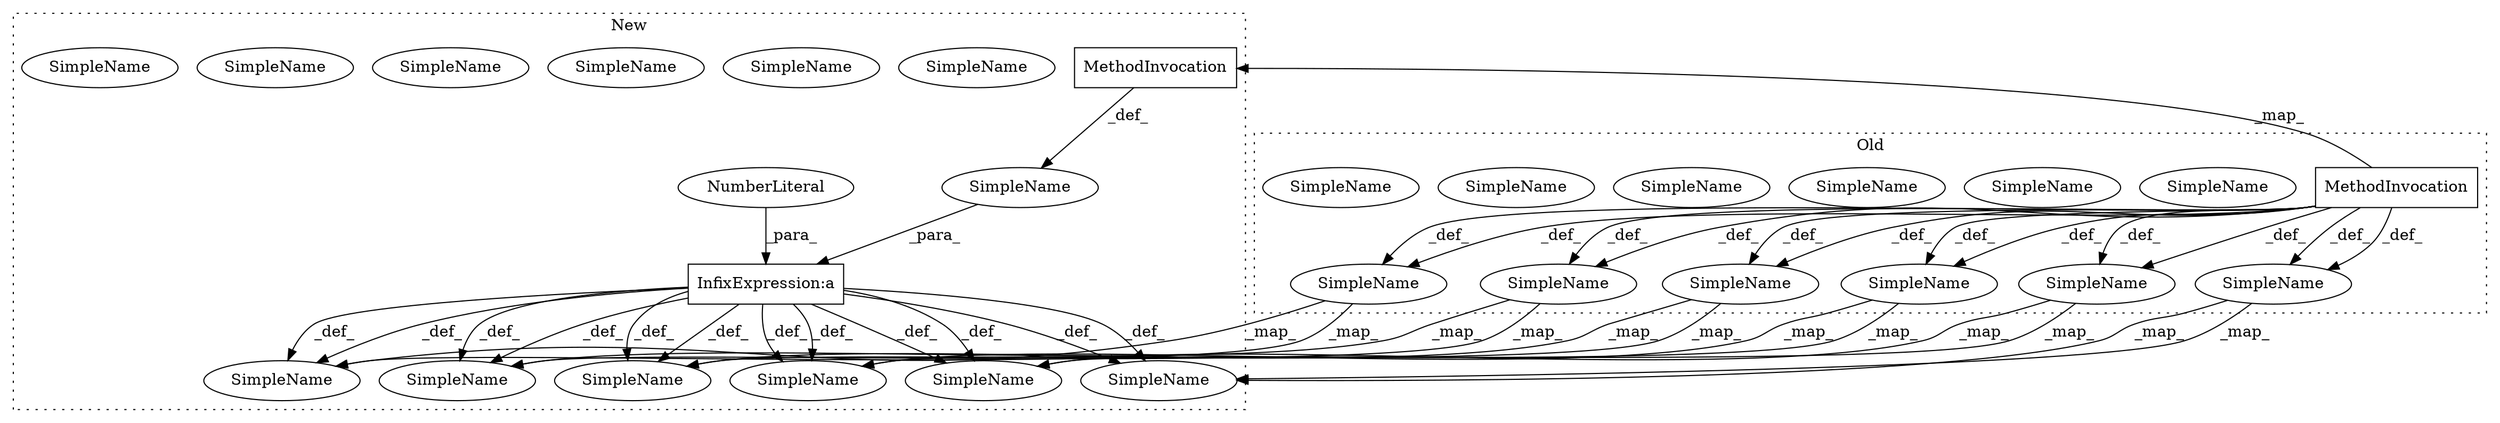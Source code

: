 digraph G {
subgraph cluster0 {
2 [label="MethodInvocation" a="32" s="9137,9179" l="4,1" shape="box"];
5 [label="SimpleName" a="42" s="9920" l="1" shape="ellipse"];
7 [label="SimpleName" a="42" s="9920" l="1" shape="ellipse"];
8 [label="SimpleName" a="42" s="10275" l="15" shape="ellipse"];
12 [label="SimpleName" a="42" s="10336" l="7" shape="ellipse"];
15 [label="SimpleName" a="42" s="10151" l="5" shape="ellipse"];
17 [label="SimpleName" a="42" s="9810" l="9" shape="ellipse"];
19 [label="SimpleName" a="42" s="9810" l="9" shape="ellipse"];
20 [label="SimpleName" a="42" s="10336" l="7" shape="ellipse"];
24 [label="SimpleName" a="42" s="10048" l="15" shape="ellipse"];
25 [label="SimpleName" a="42" s="10048" l="15" shape="ellipse"];
26 [label="SimpleName" a="42" s="10151" l="5" shape="ellipse"];
27 [label="SimpleName" a="42" s="10275" l="15" shape="ellipse"];
label = "Old";
style="dotted";
}
subgraph cluster1 {
1 [label="MethodInvocation" a="32" s="9096,9138" l="4,1" shape="box"];
3 [label="NumberLiteral" a="34" s="9142" l="1" shape="ellipse"];
4 [label="SimpleName" a="42" s="10138" l="5" shape="ellipse"];
6 [label="SimpleName" a="42" s="10138" l="5" shape="ellipse"];
9 [label="SimpleName" a="42" s="10262" l="15" shape="ellipse"];
10 [label="SimpleName" a="42" s="9797" l="9" shape="ellipse"];
11 [label="SimpleName" a="42" s="10035" l="15" shape="ellipse"];
13 [label="SimpleName" a="42" s="9907" l="1" shape="ellipse"];
14 [label="SimpleName" a="42" s="9907" l="1" shape="ellipse"];
16 [label="SimpleName" a="42" s="10035" l="15" shape="ellipse"];
18 [label="SimpleName" a="42" s="9797" l="9" shape="ellipse"];
21 [label="SimpleName" a="42" s="" l="" shape="ellipse"];
22 [label="SimpleName" a="42" s="10323" l="7" shape="ellipse"];
23 [label="SimpleName" a="42" s="10323" l="7" shape="ellipse"];
28 [label="SimpleName" a="42" s="10262" l="15" shape="ellipse"];
29 [label="InfixExpression:a" a="27" s="9139" l="3" shape="box"];
label = "New";
style="dotted";
}
1 -> 21 [label="_def_"];
2 -> 17 [label="_def_"];
2 -> 26 [label="_def_"];
2 -> 8 [label="_def_"];
2 -> 26 [label="_def_"];
2 -> 8 [label="_def_"];
2 -> 17 [label="_def_"];
2 -> 25 [label="_def_"];
2 -> 7 [label="_def_"];
2 -> 20 [label="_def_"];
2 -> 25 [label="_def_"];
2 -> 7 [label="_def_"];
2 -> 20 [label="_def_"];
2 -> 1 [label="_map_"];
3 -> 29 [label="_para_"];
7 -> 14 [label="_map_"];
7 -> 14 [label="_map_"];
8 -> 28 [label="_map_"];
8 -> 28 [label="_map_"];
17 -> 10 [label="_map_"];
17 -> 10 [label="_map_"];
20 -> 22 [label="_map_"];
20 -> 22 [label="_map_"];
21 -> 29 [label="_para_"];
25 -> 16 [label="_map_"];
25 -> 16 [label="_map_"];
26 -> 6 [label="_map_"];
26 -> 6 [label="_map_"];
29 -> 14 [label="_def_"];
29 -> 6 [label="_def_"];
29 -> 28 [label="_def_"];
29 -> 22 [label="_def_"];
29 -> 14 [label="_def_"];
29 -> 16 [label="_def_"];
29 -> 6 [label="_def_"];
29 -> 28 [label="_def_"];
29 -> 10 [label="_def_"];
29 -> 10 [label="_def_"];
29 -> 16 [label="_def_"];
29 -> 22 [label="_def_"];
}